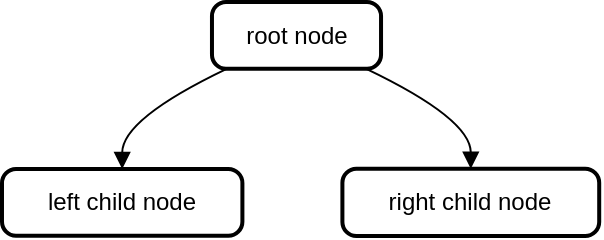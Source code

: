 <mxfile version="21.0.6" type="github"><diagram name="Page-1" id="1dfW-qXmuLCjnLHf31g0"><mxGraphModel><root><mxCell id="0"/><mxCell id="1" parent="0"/><mxCell id="2" value="root node" style="rounded=1;absoluteArcSize=1;arcSize=14;whiteSpace=wrap;strokeWidth=2;" vertex="1" parent="1"><mxGeometry x="104.983" width="84.533" height="33.4" as="geometry"/></mxCell><mxCell id="3" value="left child node" style="rounded=1;absoluteArcSize=1;arcSize=14;whiteSpace=wrap;strokeWidth=2;" vertex="1" parent="1"><mxGeometry y="83.483" width="120.2" height="33.4" as="geometry"/></mxCell><mxCell id="4" value="right child node" style="rounded=1;absoluteArcSize=1;arcSize=14;whiteSpace=wrap;strokeWidth=2;" vertex="1" parent="1"><mxGeometry x="170.2" y="83.4" width="128.4" height="33.567" as="geometry"/></mxCell><mxCell id="5" value="" style="curved=1;startArrow=none;endArrow=block;exitX=0.087;exitY=1;entryX=0.5;entryY=0;" edge="1" parent="1" source="2" target="3"><mxGeometry relative="1" as="geometry"><Array as="points"><mxPoint x="60.1" y="58.4"/></Array></mxGeometry></mxCell><mxCell id="6" value="" style="curved=1;startArrow=none;endArrow=block;exitX=0.913;exitY=1;entryX=0.5;entryY=0;" edge="1" parent="1" source="2" target="4"><mxGeometry relative="1" as="geometry"><Array as="points"><mxPoint x="234.4" y="58.4"/></Array></mxGeometry></mxCell></root></mxGraphModel></diagram></mxfile>